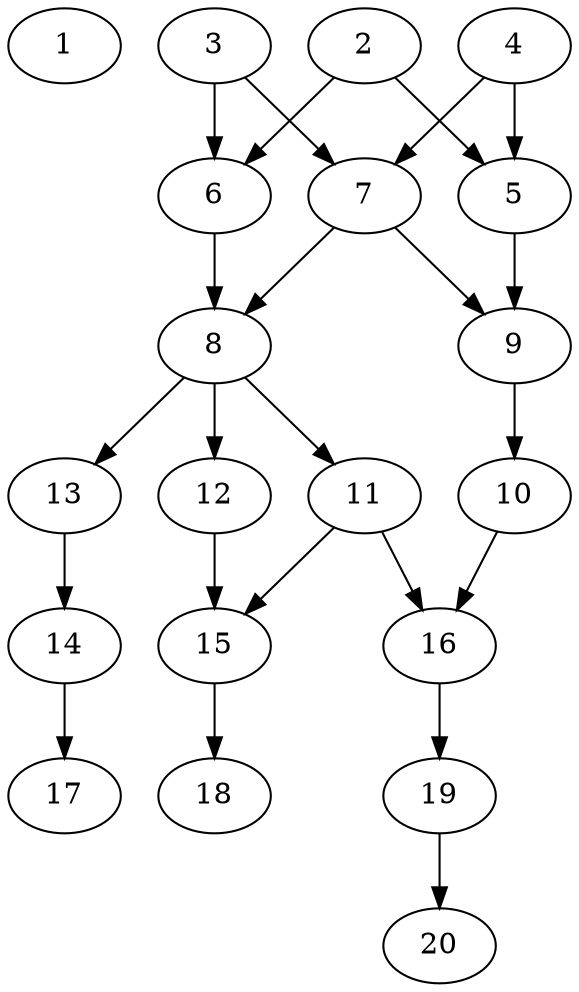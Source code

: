 // DAG automatically generated by daggen at Thu Oct  3 13:58:43 2019
// ./daggen --dot -n 20 --ccr 0.5 --fat 0.5 --regular 0.7 --density 0.5 --mindata 5242880 --maxdata 52428800 
digraph G {
  1 [size="30912512", alpha="0.05", expect_size="15456256"] 
  2 [size="33855488", alpha="0.13", expect_size="16927744"] 
  2 -> 5 [size ="16927744"]
  2 -> 6 [size ="16927744"]
  3 [size="77674496", alpha="0.19", expect_size="38837248"] 
  3 -> 6 [size ="38837248"]
  3 -> 7 [size ="38837248"]
  4 [size="53198848", alpha="0.17", expect_size="26599424"] 
  4 -> 5 [size ="26599424"]
  4 -> 7 [size ="26599424"]
  5 [size="84932608", alpha="0.20", expect_size="42466304"] 
  5 -> 9 [size ="42466304"]
  6 [size="16416768", alpha="0.10", expect_size="8208384"] 
  6 -> 8 [size ="8208384"]
  7 [size="72771584", alpha="0.07", expect_size="36385792"] 
  7 -> 8 [size ="36385792"]
  7 -> 9 [size ="36385792"]
  8 [size="29542400", alpha="0.11", expect_size="14771200"] 
  8 -> 11 [size ="14771200"]
  8 -> 12 [size ="14771200"]
  8 -> 13 [size ="14771200"]
  9 [size="103290880", alpha="0.12", expect_size="51645440"] 
  9 -> 10 [size ="51645440"]
  10 [size="69572608", alpha="0.16", expect_size="34786304"] 
  10 -> 16 [size ="34786304"]
  11 [size="29673472", alpha="0.15", expect_size="14836736"] 
  11 -> 15 [size ="14836736"]
  11 -> 16 [size ="14836736"]
  12 [size="55361536", alpha="0.03", expect_size="27680768"] 
  12 -> 15 [size ="27680768"]
  13 [size="23461888", alpha="0.15", expect_size="11730944"] 
  13 -> 14 [size ="11730944"]
  14 [size="16627712", alpha="0.00", expect_size="8313856"] 
  14 -> 17 [size ="8313856"]
  15 [size="95905792", alpha="0.07", expect_size="47952896"] 
  15 -> 18 [size ="47952896"]
  16 [size="95365120", alpha="0.11", expect_size="47682560"] 
  16 -> 19 [size ="47682560"]
  17 [size="47194112", alpha="0.07", expect_size="23597056"] 
  18 [size="79032320", alpha="0.10", expect_size="39516160"] 
  19 [size="38490112", alpha="0.19", expect_size="19245056"] 
  19 -> 20 [size ="19245056"]
  20 [size="95117312", alpha="0.15", expect_size="47558656"] 
}
